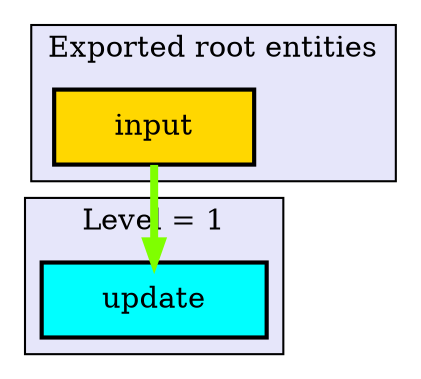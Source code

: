 digraph "Levels within Input" {
    node [margin="0.4,0.1"
         ,style=filled];
    subgraph cluster_0 {
        graph [label="Exported root entities"
              ,style=filled
              ,fillcolor=lavender];
        1 [label=input
          ,shape=box
          ,fillcolor=gold
          ,style="filled,bold"];
    }
    subgraph cluster_1 {
        graph [label="Level = 1"
              ,style=filled
              ,fillcolor=lavender];
        2 [label=update
          ,shape=box
          ,fillcolor=cyan
          ,style="filled,bold"];
    }
    1 -> 2 [penwidth=3.833213344056216
           ,color=chartreuse];
}
